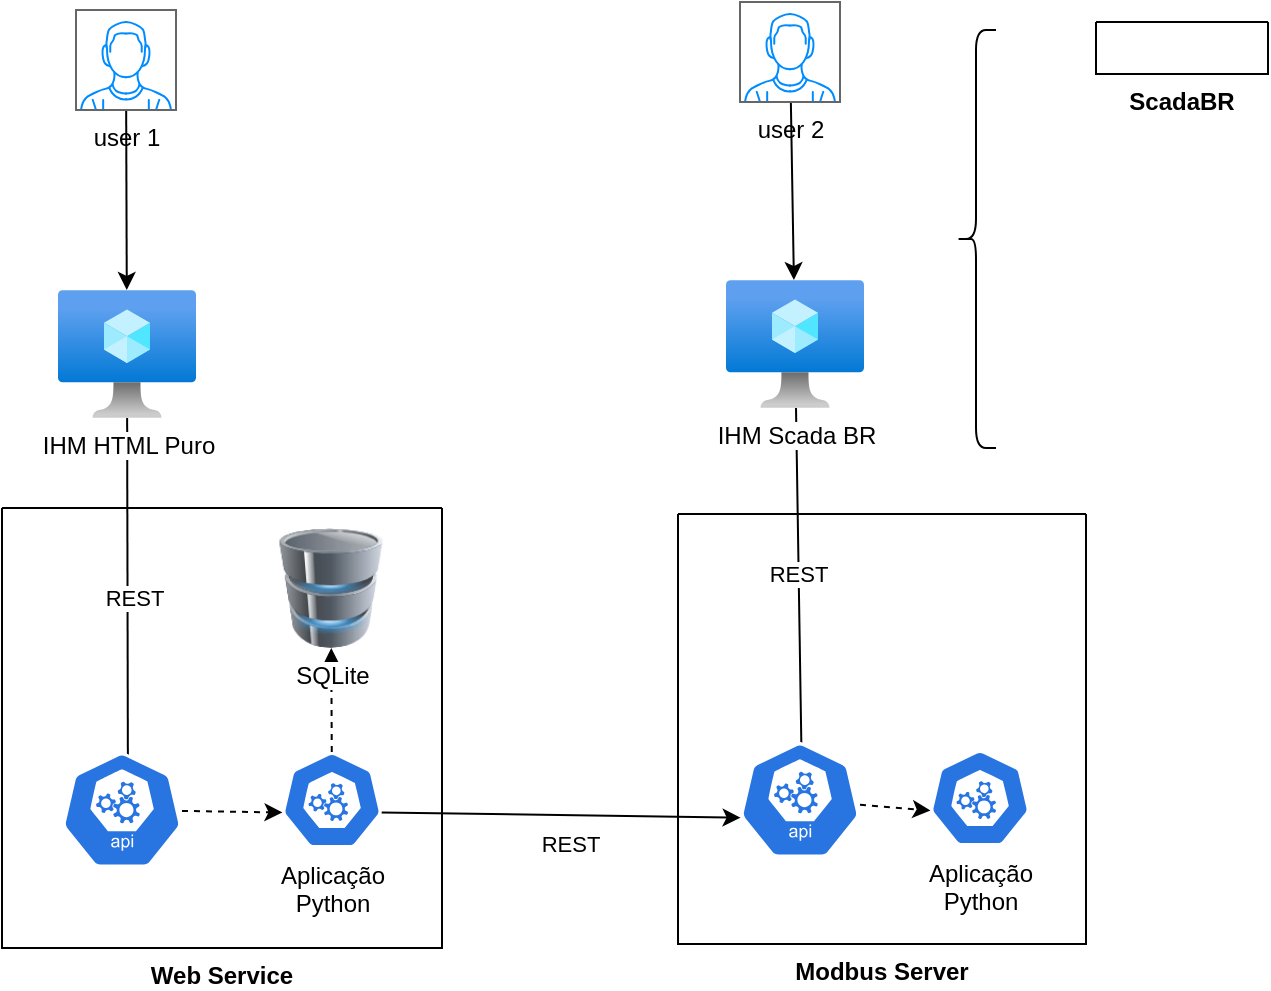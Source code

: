 <mxfile version="26.0.9" pages="3">
  <diagram id="Xqdu1QN01WY6CC66XRHG" name="arquitetura">
    <mxGraphModel dx="1113" dy="860" grid="0" gridSize="10" guides="0" tooltips="1" connect="1" arrows="1" fold="1" page="0" pageScale="1" pageWidth="850" pageHeight="1100" math="0" shadow="0">
      <root>
        <mxCell id="0" />
        <mxCell id="1" parent="0" />
        <mxCell id="9" style="edgeStyle=none;html=1;entryX=0.517;entryY=0.412;entryDx=0;entryDy=0;entryPerimeter=0;" parent="1" source="2" target="20" edge="1">
          <mxGeometry relative="1" as="geometry">
            <mxPoint x="240" y="360" as="targetPoint" />
          </mxGeometry>
        </mxCell>
        <mxCell id="18" value="REST" style="edgeLabel;html=1;align=center;verticalAlign=middle;resizable=0;points=[];" parent="9" vertex="1" connectable="0">
          <mxGeometry x="-0.334" y="-1" relative="1" as="geometry">
            <mxPoint x="1" y="19" as="offset" />
          </mxGeometry>
        </mxCell>
        <mxCell id="2" value="IHM Scada BR" style="aspect=fixed;html=1;points=[];align=center;image;fontSize=12;image=img/lib/azure2/compute/Virtual_Machine.svg;" parent="1" vertex="1">
          <mxGeometry x="692" y="126" width="69" height="64" as="geometry" />
        </mxCell>
        <mxCell id="10" style="edgeStyle=none;html=1;entryX=0.55;entryY=0.529;entryDx=0;entryDy=0;entryPerimeter=0;" parent="1" source="3" target="6" edge="1">
          <mxGeometry relative="1" as="geometry">
            <mxPoint x="270" y="410" as="targetPoint" />
          </mxGeometry>
        </mxCell>
        <mxCell id="19" value="REST" style="edgeLabel;html=1;align=center;verticalAlign=middle;resizable=0;points=[];" parent="10" vertex="1" connectable="0">
          <mxGeometry x="-0.132" y="3" relative="1" as="geometry">
            <mxPoint y="4" as="offset" />
          </mxGeometry>
        </mxCell>
        <mxCell id="3" value="IHM HTML Puro" style="aspect=fixed;html=1;points=[];align=center;image;fontSize=12;image=img/lib/azure2/compute/Virtual_Machine.svg;" parent="1" vertex="1">
          <mxGeometry x="358" y="131" width="69" height="64" as="geometry" />
        </mxCell>
        <mxCell id="8" style="edgeStyle=none;html=1;exitX=0.995;exitY=0.63;exitDx=0;exitDy=0;exitPerimeter=0;entryX=0.005;entryY=0.63;entryDx=0;entryDy=0;entryPerimeter=0;" parent="1" source="lPjXOy1hwpFaWnZ9q_PB-39" target="20" edge="1">
          <mxGeometry relative="1" as="geometry">
            <mxPoint x="529" y="390" as="sourcePoint" />
          </mxGeometry>
        </mxCell>
        <mxCell id="16" value="REST" style="edgeLabel;html=1;align=center;verticalAlign=middle;resizable=0;points=[];" parent="8" vertex="1" connectable="0">
          <mxGeometry x="0.311" y="1" relative="1" as="geometry">
            <mxPoint x="-24" y="15" as="offset" />
          </mxGeometry>
        </mxCell>
        <mxCell id="11" value="Web Service" style="swimlane;startSize=0;labelPosition=center;verticalLabelPosition=bottom;align=center;verticalAlign=top;" parent="1" vertex="1">
          <mxGeometry x="330" y="240" width="220" height="220" as="geometry">
            <mxRectangle x="330" y="240" width="103" height="26" as="alternateBounds" />
          </mxGeometry>
        </mxCell>
        <mxCell id="14" style="edgeStyle=none;html=1;dashed=1;" parent="11" source="lPjXOy1hwpFaWnZ9q_PB-39" target="7" edge="1">
          <mxGeometry relative="1" as="geometry">
            <mxPoint x="164.5" y="118" as="sourcePoint" />
          </mxGeometry>
        </mxCell>
        <mxCell id="13" style="edgeStyle=none;html=1;dashed=1;entryX=0.005;entryY=0.63;entryDx=0;entryDy=0;entryPerimeter=0;" parent="11" source="6" target="lPjXOy1hwpFaWnZ9q_PB-39" edge="1">
          <mxGeometry relative="1" as="geometry">
            <mxPoint x="130" y="150.33" as="targetPoint" />
          </mxGeometry>
        </mxCell>
        <mxCell id="6" value="" style="sketch=0;html=1;dashed=0;whitespace=wrap;fillColor=#2875E2;strokeColor=#ffffff;points=[[0.005,0.63,0],[0.1,0.2,0],[0.9,0.2,0],[0.5,0,0],[0.995,0.63,0],[0.72,0.99,0],[0.5,1,0],[0.28,0.99,0]];verticalLabelPosition=bottom;align=center;verticalAlign=top;shape=mxgraph.kubernetes.icon;prIcon=api" parent="11" vertex="1">
          <mxGeometry x="30" y="117" width="60" height="68" as="geometry" />
        </mxCell>
        <mxCell id="7" value="SQLite" style="image;html=1;image=img/lib/clip_art/computers/Database_128x128.png" parent="11" vertex="1">
          <mxGeometry x="134.5" y="10" width="60" height="60" as="geometry" />
        </mxCell>
        <mxCell id="lPjXOy1hwpFaWnZ9q_PB-39" value="Aplicação&lt;br&gt;Python" style="aspect=fixed;sketch=0;html=1;dashed=0;whitespace=wrap;verticalLabelPosition=bottom;verticalAlign=top;fillColor=#2875E2;strokeColor=#ffffff;points=[[0.005,0.63,0],[0.1,0.2,0],[0.9,0.2,0],[0.5,0,0],[0.995,0.63,0],[0.72,0.99,0],[0.5,1,0],[0.28,0.99,0]];shape=mxgraph.kubernetes.icon2;prIcon=api" parent="11" vertex="1">
          <mxGeometry x="140" y="122" width="50" height="48" as="geometry" />
        </mxCell>
        <mxCell id="23" style="edgeStyle=none;html=1;" parent="1" source="22" target="2" edge="1">
          <mxGeometry relative="1" as="geometry" />
        </mxCell>
        <mxCell id="22" value="user 2" style="verticalLabelPosition=bottom;shadow=0;dashed=0;align=center;html=1;verticalAlign=top;strokeWidth=1;shape=mxgraph.mockup.containers.userMale;strokeColor=#666666;strokeColor2=#008cff;" parent="1" vertex="1">
          <mxGeometry x="699" y="-13" width="50" height="50" as="geometry" />
        </mxCell>
        <mxCell id="25" style="edgeStyle=none;html=1;" parent="1" source="24" target="3" edge="1">
          <mxGeometry relative="1" as="geometry" />
        </mxCell>
        <mxCell id="24" value="user 1" style="verticalLabelPosition=bottom;shadow=0;dashed=0;align=center;html=1;verticalAlign=top;strokeWidth=1;shape=mxgraph.mockup.containers.userMale;strokeColor=#666666;strokeColor2=#008cff;" parent="1" vertex="1">
          <mxGeometry x="367" y="-9" width="50" height="50" as="geometry" />
        </mxCell>
        <mxCell id="26" value="Modbus Server" style="swimlane;startSize=0;labelPosition=center;verticalLabelPosition=bottom;align=center;verticalAlign=top;" parent="1" vertex="1">
          <mxGeometry x="668" y="243" width="204" height="215" as="geometry">
            <mxRectangle x="668" y="243" width="116" height="26" as="alternateBounds" />
          </mxGeometry>
        </mxCell>
        <mxCell id="20" value="" style="sketch=0;html=1;dashed=0;whitespace=wrap;fillColor=#2875E2;strokeColor=#ffffff;points=[[0.005,0.63,0],[0.1,0.2,0],[0.9,0.2,0],[0.5,0,0],[0.995,0.63,0],[0.72,0.99,0],[0.5,1,0],[0.28,0.99,0]];verticalLabelPosition=bottom;align=center;verticalAlign=top;shape=mxgraph.kubernetes.icon;prIcon=api" parent="26" vertex="1">
          <mxGeometry x="31" y="109" width="60" height="68" as="geometry" />
        </mxCell>
        <mxCell id="21" style="edgeStyle=none;html=1;dashed=1;entryX=0.005;entryY=0.63;entryDx=0;entryDy=0;entryPerimeter=0;" parent="26" source="20" target="lPjXOy1hwpFaWnZ9q_PB-41" edge="1">
          <mxGeometry relative="1" as="geometry">
            <mxPoint x="119" y="148.893" as="targetPoint" />
          </mxGeometry>
        </mxCell>
        <mxCell id="lPjXOy1hwpFaWnZ9q_PB-41" value="Aplicação&lt;br&gt;Python" style="aspect=fixed;sketch=0;html=1;dashed=0;whitespace=wrap;verticalLabelPosition=bottom;verticalAlign=top;fillColor=#2875E2;strokeColor=#ffffff;points=[[0.005,0.63,0],[0.1,0.2,0],[0.9,0.2,0],[0.5,0,0],[0.995,0.63,0],[0.72,0.99,0],[0.5,1,0],[0.28,0.99,0]];shape=mxgraph.kubernetes.icon2;prIcon=api" parent="26" vertex="1">
          <mxGeometry x="126" y="118" width="50" height="48" as="geometry" />
        </mxCell>
        <mxCell id="lPjXOy1hwpFaWnZ9q_PB-27" value="ScadaBR" style="swimlane;startSize=0;labelPosition=center;verticalLabelPosition=bottom;align=center;verticalAlign=top;" parent="1" vertex="1" collapsed="1">
          <mxGeometry x="877" y="-3" width="86" height="26" as="geometry">
            <mxRectangle x="877" y="-3" width="204" height="215" as="alternateBounds" />
          </mxGeometry>
        </mxCell>
        <mxCell id="lPjXOy1hwpFaWnZ9q_PB-28" value="" style="sketch=0;html=1;dashed=0;whitespace=wrap;fillColor=#2875E2;strokeColor=#ffffff;points=[[0.005,0.63,0],[0.1,0.2,0],[0.9,0.2,0],[0.5,0,0],[0.995,0.63,0],[0.72,0.99,0],[0.5,1,0],[0.28,0.99,0]];verticalLabelPosition=bottom;align=center;verticalAlign=top;shape=mxgraph.kubernetes.icon;prIcon=api" parent="lPjXOy1hwpFaWnZ9q_PB-27" vertex="1">
          <mxGeometry x="30" y="113" width="60" height="68" as="geometry" />
        </mxCell>
        <mxCell id="lPjXOy1hwpFaWnZ9q_PB-30" style="edgeStyle=none;html=1;dashed=1;entryX=0.005;entryY=0.63;entryDx=0;entryDy=0;entryPerimeter=0;" parent="lPjXOy1hwpFaWnZ9q_PB-27" source="lPjXOy1hwpFaWnZ9q_PB-28" target="lPjXOy1hwpFaWnZ9q_PB-42" edge="1">
          <mxGeometry relative="1" as="geometry">
            <mxPoint x="119" y="148.893" as="targetPoint" />
          </mxGeometry>
        </mxCell>
        <mxCell id="lPjXOy1hwpFaWnZ9q_PB-42" value="Aplicação&lt;br&gt;Java" style="aspect=fixed;sketch=0;html=1;dashed=0;whitespace=wrap;verticalLabelPosition=bottom;verticalAlign=top;fillColor=#2875E2;strokeColor=#ffffff;points=[[0.005,0.63,0],[0.1,0.2,0],[0.9,0.2,0],[0.5,0,0],[0.995,0.63,0],[0.72,0.99,0],[0.5,1,0],[0.28,0.99,0]];shape=mxgraph.kubernetes.icon2;prIcon=api" parent="lPjXOy1hwpFaWnZ9q_PB-27" vertex="1">
          <mxGeometry x="127" y="118" width="50" height="48" as="geometry" />
        </mxCell>
        <mxCell id="lPjXOy1hwpFaWnZ9q_PB-43" style="edgeStyle=none;html=1;dashed=1;exitX=0.5;exitY=0;exitDx=0;exitDy=0;exitPerimeter=0;" parent="lPjXOy1hwpFaWnZ9q_PB-27" source="lPjXOy1hwpFaWnZ9q_PB-42" target="lPjXOy1hwpFaWnZ9q_PB-36" edge="1">
          <mxGeometry relative="1" as="geometry">
            <mxPoint x="114" y="346" as="sourcePoint" />
            <mxPoint x="114" y="294" as="targetPoint" />
          </mxGeometry>
        </mxCell>
        <mxCell id="lPjXOy1hwpFaWnZ9q_PB-36" value="ApacheDB" style="image;html=1;image=img/lib/clip_art/computers/Database_128x128.png;imageBackground=none;imageBorder=none;labelBorderColor=none;labelBackgroundColor=light-dark(#fffafa, #e3e3e3);textShadow=0;fontColor=default;" parent="lPjXOy1hwpFaWnZ9q_PB-27" vertex="1">
          <mxGeometry x="124" y="13" width="60" height="59" as="geometry" />
        </mxCell>
        <mxCell id="lPjXOy1hwpFaWnZ9q_PB-31" value="" style="shape=curlyBracket;whiteSpace=wrap;html=1;rounded=1;labelPosition=left;verticalLabelPosition=middle;align=right;verticalAlign=middle;" parent="1" vertex="1">
          <mxGeometry x="807" y="1" width="20" height="209" as="geometry" />
        </mxCell>
      </root>
    </mxGraphModel>
  </diagram>
  <diagram name="entidades" id="rdsZX1qdptkRJ-AGL9s0">
    <mxGraphModel dx="1678" dy="783" grid="0" gridSize="10" guides="0" tooltips="1" connect="1" arrows="1" fold="1" page="0" pageScale="1" pageWidth="850" pageHeight="1100" math="0" shadow="0">
      <root>
        <mxCell id="azmtdkim4qkQnn_I24UE-0" />
        <mxCell id="azmtdkim4qkQnn_I24UE-1" parent="azmtdkim4qkQnn_I24UE-0" />
        <mxCell id="Wwe8WMdHl_TM_MLQPk-Z-4" value="DATASOURCES" style="shape=table;startSize=25;container=1;collapsible=0;childLayout=tableLayout;fixedRows=1;rowLines=1;fontStyle=1;align=center;resizeLast=1;" vertex="1" parent="azmtdkim4qkQnn_I24UE-1">
          <mxGeometry x="232" y="140" width="133" height="157" as="geometry" />
        </mxCell>
        <mxCell id="Wwe8WMdHl_TM_MLQPk-Z-5" style="shape=tableRow;horizontal=0;startSize=0;swimlaneHead=0;swimlaneBody=0;fillColor=none;collapsible=0;dropTarget=0;points=[[0,0.5],[1,0.5]];portConstraint=eastwest;top=0;left=0;right=0;bottom=0;" vertex="1" parent="Wwe8WMdHl_TM_MLQPk-Z-4">
          <mxGeometry y="25" width="133" height="22" as="geometry" />
        </mxCell>
        <mxCell id="Wwe8WMdHl_TM_MLQPk-Z-6" value="int" style="shape=partialRectangle;connectable=0;fillColor=none;top=0;left=0;bottom=0;right=0;align=left;spacingLeft=2;overflow=hidden;fontSize=11;" vertex="1" parent="Wwe8WMdHl_TM_MLQPk-Z-5">
          <mxGeometry width="48" height="22" as="geometry">
            <mxRectangle width="48" height="22" as="alternateBounds" />
          </mxGeometry>
        </mxCell>
        <mxCell id="Wwe8WMdHl_TM_MLQPk-Z-7" value="id" style="shape=partialRectangle;connectable=0;fillColor=none;top=0;left=0;bottom=0;right=0;align=left;spacingLeft=2;overflow=hidden;fontSize=11;" vertex="1" parent="Wwe8WMdHl_TM_MLQPk-Z-5">
          <mxGeometry x="48" width="63" height="22" as="geometry">
            <mxRectangle width="63" height="22" as="alternateBounds" />
          </mxGeometry>
        </mxCell>
        <mxCell id="Wwe8WMdHl_TM_MLQPk-Z-8" value="PK" style="shape=partialRectangle;connectable=0;fillColor=none;top=0;left=0;bottom=0;right=0;align=left;spacingLeft=2;overflow=hidden;fontSize=11;" vertex="1" parent="Wwe8WMdHl_TM_MLQPk-Z-5">
          <mxGeometry x="111" width="22" height="22" as="geometry">
            <mxRectangle width="22" height="22" as="alternateBounds" />
          </mxGeometry>
        </mxCell>
        <mxCell id="Wwe8WMdHl_TM_MLQPk-Z-9" style="shape=tableRow;horizontal=0;startSize=0;swimlaneHead=0;swimlaneBody=0;fillColor=none;collapsible=0;dropTarget=0;points=[[0,0.5],[1,0.5]];portConstraint=eastwest;top=0;left=0;right=0;bottom=0;" vertex="1" parent="Wwe8WMdHl_TM_MLQPk-Z-4">
          <mxGeometry y="47" width="133" height="22" as="geometry" />
        </mxCell>
        <mxCell id="Wwe8WMdHl_TM_MLQPk-Z-10" value="string" style="shape=partialRectangle;connectable=0;fillColor=none;top=0;left=0;bottom=0;right=0;align=left;spacingLeft=2;overflow=hidden;fontSize=11;" vertex="1" parent="Wwe8WMdHl_TM_MLQPk-Z-9">
          <mxGeometry width="48" height="22" as="geometry">
            <mxRectangle width="48" height="22" as="alternateBounds" />
          </mxGeometry>
        </mxCell>
        <mxCell id="Wwe8WMdHl_TM_MLQPk-Z-11" value="nome" style="shape=partialRectangle;connectable=0;fillColor=none;top=0;left=0;bottom=0;right=0;align=left;spacingLeft=2;overflow=hidden;fontSize=11;" vertex="1" parent="Wwe8WMdHl_TM_MLQPk-Z-9">
          <mxGeometry x="48" width="63" height="22" as="geometry">
            <mxRectangle width="63" height="22" as="alternateBounds" />
          </mxGeometry>
        </mxCell>
        <mxCell id="Wwe8WMdHl_TM_MLQPk-Z-12" value="" style="shape=partialRectangle;connectable=0;fillColor=none;top=0;left=0;bottom=0;right=0;align=left;spacingLeft=2;overflow=hidden;fontSize=11;" vertex="1" parent="Wwe8WMdHl_TM_MLQPk-Z-9">
          <mxGeometry x="111" width="22" height="22" as="geometry">
            <mxRectangle width="22" height="22" as="alternateBounds" />
          </mxGeometry>
        </mxCell>
        <mxCell id="Wwe8WMdHl_TM_MLQPk-Z-13" style="shape=tableRow;horizontal=0;startSize=0;swimlaneHead=0;swimlaneBody=0;fillColor=none;collapsible=0;dropTarget=0;points=[[0,0.5],[1,0.5]];portConstraint=eastwest;top=0;left=0;right=0;bottom=0;" vertex="1" parent="Wwe8WMdHl_TM_MLQPk-Z-4">
          <mxGeometry y="69" width="133" height="22" as="geometry" />
        </mxCell>
        <mxCell id="Wwe8WMdHl_TM_MLQPk-Z-14" value="string" style="shape=partialRectangle;connectable=0;fillColor=none;top=0;left=0;bottom=0;right=0;align=left;spacingLeft=2;overflow=hidden;fontSize=11;" vertex="1" parent="Wwe8WMdHl_TM_MLQPk-Z-13">
          <mxGeometry width="48" height="22" as="geometry">
            <mxRectangle width="48" height="22" as="alternateBounds" />
          </mxGeometry>
        </mxCell>
        <mxCell id="Wwe8WMdHl_TM_MLQPk-Z-15" value="tipo" style="shape=partialRectangle;connectable=0;fillColor=none;top=0;left=0;bottom=0;right=0;align=left;spacingLeft=2;overflow=hidden;fontSize=11;" vertex="1" parent="Wwe8WMdHl_TM_MLQPk-Z-13">
          <mxGeometry x="48" width="63" height="22" as="geometry">
            <mxRectangle width="63" height="22" as="alternateBounds" />
          </mxGeometry>
        </mxCell>
        <mxCell id="Wwe8WMdHl_TM_MLQPk-Z-16" value="" style="shape=partialRectangle;connectable=0;fillColor=none;top=0;left=0;bottom=0;right=0;align=left;spacingLeft=2;overflow=hidden;fontSize=11;" vertex="1" parent="Wwe8WMdHl_TM_MLQPk-Z-13">
          <mxGeometry x="111" width="22" height="22" as="geometry">
            <mxRectangle width="22" height="22" as="alternateBounds" />
          </mxGeometry>
        </mxCell>
        <mxCell id="Wwe8WMdHl_TM_MLQPk-Z-17" style="shape=tableRow;horizontal=0;startSize=0;swimlaneHead=0;swimlaneBody=0;fillColor=none;collapsible=0;dropTarget=0;points=[[0,0.5],[1,0.5]];portConstraint=eastwest;top=0;left=0;right=0;bottom=0;" vertex="1" parent="Wwe8WMdHl_TM_MLQPk-Z-4">
          <mxGeometry y="91" width="133" height="22" as="geometry" />
        </mxCell>
        <mxCell id="Wwe8WMdHl_TM_MLQPk-Z-18" value="string" style="shape=partialRectangle;connectable=0;fillColor=none;top=0;left=0;bottom=0;right=0;align=left;spacingLeft=2;overflow=hidden;fontSize=11;" vertex="1" parent="Wwe8WMdHl_TM_MLQPk-Z-17">
          <mxGeometry width="48" height="22" as="geometry">
            <mxRectangle width="48" height="22" as="alternateBounds" />
          </mxGeometry>
        </mxCell>
        <mxCell id="Wwe8WMdHl_TM_MLQPk-Z-19" value="host" style="shape=partialRectangle;connectable=0;fillColor=none;top=0;left=0;bottom=0;right=0;align=left;spacingLeft=2;overflow=hidden;fontSize=11;" vertex="1" parent="Wwe8WMdHl_TM_MLQPk-Z-17">
          <mxGeometry x="48" width="63" height="22" as="geometry">
            <mxRectangle width="63" height="22" as="alternateBounds" />
          </mxGeometry>
        </mxCell>
        <mxCell id="Wwe8WMdHl_TM_MLQPk-Z-20" value="" style="shape=partialRectangle;connectable=0;fillColor=none;top=0;left=0;bottom=0;right=0;align=left;spacingLeft=2;overflow=hidden;fontSize=11;" vertex="1" parent="Wwe8WMdHl_TM_MLQPk-Z-17">
          <mxGeometry x="111" width="22" height="22" as="geometry">
            <mxRectangle width="22" height="22" as="alternateBounds" />
          </mxGeometry>
        </mxCell>
        <mxCell id="Wwe8WMdHl_TM_MLQPk-Z-21" style="shape=tableRow;horizontal=0;startSize=0;swimlaneHead=0;swimlaneBody=0;fillColor=none;collapsible=0;dropTarget=0;points=[[0,0.5],[1,0.5]];portConstraint=eastwest;top=0;left=0;right=0;bottom=0;" vertex="1" parent="Wwe8WMdHl_TM_MLQPk-Z-4">
          <mxGeometry y="113" width="133" height="22" as="geometry" />
        </mxCell>
        <mxCell id="Wwe8WMdHl_TM_MLQPk-Z-22" value="int" style="shape=partialRectangle;connectable=0;fillColor=none;top=0;left=0;bottom=0;right=0;align=left;spacingLeft=2;overflow=hidden;fontSize=11;" vertex="1" parent="Wwe8WMdHl_TM_MLQPk-Z-21">
          <mxGeometry width="48" height="22" as="geometry">
            <mxRectangle width="48" height="22" as="alternateBounds" />
          </mxGeometry>
        </mxCell>
        <mxCell id="Wwe8WMdHl_TM_MLQPk-Z-23" value="porta" style="shape=partialRectangle;connectable=0;fillColor=none;top=0;left=0;bottom=0;right=0;align=left;spacingLeft=2;overflow=hidden;fontSize=11;" vertex="1" parent="Wwe8WMdHl_TM_MLQPk-Z-21">
          <mxGeometry x="48" width="63" height="22" as="geometry">
            <mxRectangle width="63" height="22" as="alternateBounds" />
          </mxGeometry>
        </mxCell>
        <mxCell id="Wwe8WMdHl_TM_MLQPk-Z-24" value="" style="shape=partialRectangle;connectable=0;fillColor=none;top=0;left=0;bottom=0;right=0;align=left;spacingLeft=2;overflow=hidden;fontSize=11;" vertex="1" parent="Wwe8WMdHl_TM_MLQPk-Z-21">
          <mxGeometry x="111" width="22" height="22" as="geometry">
            <mxRectangle width="22" height="22" as="alternateBounds" />
          </mxGeometry>
        </mxCell>
        <mxCell id="Wwe8WMdHl_TM_MLQPk-Z-25" style="shape=tableRow;horizontal=0;startSize=0;swimlaneHead=0;swimlaneBody=0;fillColor=none;collapsible=0;dropTarget=0;points=[[0,0.5],[1,0.5]];portConstraint=eastwest;top=0;left=0;right=0;bottom=0;" vertex="1" parent="Wwe8WMdHl_TM_MLQPk-Z-4">
          <mxGeometry y="135" width="133" height="22" as="geometry" />
        </mxCell>
        <mxCell id="Wwe8WMdHl_TM_MLQPk-Z-26" value="datetime" style="shape=partialRectangle;connectable=0;fillColor=none;top=0;left=0;bottom=0;right=0;align=left;spacingLeft=2;overflow=hidden;fontSize=11;" vertex="1" parent="Wwe8WMdHl_TM_MLQPk-Z-25">
          <mxGeometry width="48" height="22" as="geometry">
            <mxRectangle width="48" height="22" as="alternateBounds" />
          </mxGeometry>
        </mxCell>
        <mxCell id="Wwe8WMdHl_TM_MLQPk-Z-27" value="criado_em" style="shape=partialRectangle;connectable=0;fillColor=none;top=0;left=0;bottom=0;right=0;align=left;spacingLeft=2;overflow=hidden;fontSize=11;" vertex="1" parent="Wwe8WMdHl_TM_MLQPk-Z-25">
          <mxGeometry x="48" width="63" height="22" as="geometry">
            <mxRectangle width="63" height="22" as="alternateBounds" />
          </mxGeometry>
        </mxCell>
        <mxCell id="Wwe8WMdHl_TM_MLQPk-Z-28" value="" style="shape=partialRectangle;connectable=0;fillColor=none;top=0;left=0;bottom=0;right=0;align=left;spacingLeft=2;overflow=hidden;fontSize=11;" vertex="1" parent="Wwe8WMdHl_TM_MLQPk-Z-25">
          <mxGeometry x="111" width="22" height="22" as="geometry">
            <mxRectangle width="22" height="22" as="alternateBounds" />
          </mxGeometry>
        </mxCell>
        <mxCell id="Wwe8WMdHl_TM_MLQPk-Z-29" value="DATAPOINTS" style="shape=table;startSize=25;container=1;collapsible=0;childLayout=tableLayout;fixedRows=1;rowLines=1;fontStyle=1;align=center;resizeLast=1;" vertex="1" parent="azmtdkim4qkQnn_I24UE-1">
          <mxGeometry x="487" y="142" width="149" height="157" as="geometry" />
        </mxCell>
        <mxCell id="Wwe8WMdHl_TM_MLQPk-Z-30" style="shape=tableRow;horizontal=0;startSize=0;swimlaneHead=0;swimlaneBody=0;fillColor=none;collapsible=0;dropTarget=0;points=[[0,0.5],[1,0.5]];portConstraint=eastwest;top=0;left=0;right=0;bottom=0;" vertex="1" parent="Wwe8WMdHl_TM_MLQPk-Z-29">
          <mxGeometry y="25" width="149" height="22" as="geometry" />
        </mxCell>
        <mxCell id="Wwe8WMdHl_TM_MLQPk-Z-31" value="int" style="shape=partialRectangle;connectable=0;fillColor=none;top=0;left=0;bottom=0;right=0;align=left;spacingLeft=2;overflow=hidden;fontSize=11;" vertex="1" parent="Wwe8WMdHl_TM_MLQPk-Z-30">
          <mxGeometry width="48" height="22" as="geometry">
            <mxRectangle width="48" height="22" as="alternateBounds" />
          </mxGeometry>
        </mxCell>
        <mxCell id="Wwe8WMdHl_TM_MLQPk-Z-32" value="id" style="shape=partialRectangle;connectable=0;fillColor=none;top=0;left=0;bottom=0;right=0;align=left;spacingLeft=2;overflow=hidden;fontSize=11;" vertex="1" parent="Wwe8WMdHl_TM_MLQPk-Z-30">
          <mxGeometry x="48" width="79" height="22" as="geometry">
            <mxRectangle width="79" height="22" as="alternateBounds" />
          </mxGeometry>
        </mxCell>
        <mxCell id="Wwe8WMdHl_TM_MLQPk-Z-33" value="PK" style="shape=partialRectangle;connectable=0;fillColor=none;top=0;left=0;bottom=0;right=0;align=left;spacingLeft=2;overflow=hidden;fontSize=11;" vertex="1" parent="Wwe8WMdHl_TM_MLQPk-Z-30">
          <mxGeometry x="127" width="22" height="22" as="geometry">
            <mxRectangle width="22" height="22" as="alternateBounds" />
          </mxGeometry>
        </mxCell>
        <mxCell id="Wwe8WMdHl_TM_MLQPk-Z-34" style="shape=tableRow;horizontal=0;startSize=0;swimlaneHead=0;swimlaneBody=0;fillColor=none;collapsible=0;dropTarget=0;points=[[0,0.5],[1,0.5]];portConstraint=eastwest;top=0;left=0;right=0;bottom=0;" vertex="1" parent="Wwe8WMdHl_TM_MLQPk-Z-29">
          <mxGeometry y="47" width="149" height="22" as="geometry" />
        </mxCell>
        <mxCell id="Wwe8WMdHl_TM_MLQPk-Z-35" value="int" style="shape=partialRectangle;connectable=0;fillColor=none;top=0;left=0;bottom=0;right=0;align=left;spacingLeft=2;overflow=hidden;fontSize=11;" vertex="1" parent="Wwe8WMdHl_TM_MLQPk-Z-34">
          <mxGeometry width="48" height="22" as="geometry">
            <mxRectangle width="48" height="22" as="alternateBounds" />
          </mxGeometry>
        </mxCell>
        <mxCell id="Wwe8WMdHl_TM_MLQPk-Z-36" value="datasource_id" style="shape=partialRectangle;connectable=0;fillColor=none;top=0;left=0;bottom=0;right=0;align=left;spacingLeft=2;overflow=hidden;fontSize=11;" vertex="1" parent="Wwe8WMdHl_TM_MLQPk-Z-34">
          <mxGeometry x="48" width="79" height="22" as="geometry">
            <mxRectangle width="79" height="22" as="alternateBounds" />
          </mxGeometry>
        </mxCell>
        <mxCell id="Wwe8WMdHl_TM_MLQPk-Z-37" value="FK" style="shape=partialRectangle;connectable=0;fillColor=none;top=0;left=0;bottom=0;right=0;align=left;spacingLeft=2;overflow=hidden;fontSize=11;" vertex="1" parent="Wwe8WMdHl_TM_MLQPk-Z-34">
          <mxGeometry x="127" width="22" height="22" as="geometry">
            <mxRectangle width="22" height="22" as="alternateBounds" />
          </mxGeometry>
        </mxCell>
        <mxCell id="Wwe8WMdHl_TM_MLQPk-Z-38" style="shape=tableRow;horizontal=0;startSize=0;swimlaneHead=0;swimlaneBody=0;fillColor=none;collapsible=0;dropTarget=0;points=[[0,0.5],[1,0.5]];portConstraint=eastwest;top=0;left=0;right=0;bottom=0;" vertex="1" parent="Wwe8WMdHl_TM_MLQPk-Z-29">
          <mxGeometry y="69" width="149" height="22" as="geometry" />
        </mxCell>
        <mxCell id="Wwe8WMdHl_TM_MLQPk-Z-39" value="string" style="shape=partialRectangle;connectable=0;fillColor=none;top=0;left=0;bottom=0;right=0;align=left;spacingLeft=2;overflow=hidden;fontSize=11;" vertex="1" parent="Wwe8WMdHl_TM_MLQPk-Z-38">
          <mxGeometry width="48" height="22" as="geometry">
            <mxRectangle width="48" height="22" as="alternateBounds" />
          </mxGeometry>
        </mxCell>
        <mxCell id="Wwe8WMdHl_TM_MLQPk-Z-40" value="nome" style="shape=partialRectangle;connectable=0;fillColor=none;top=0;left=0;bottom=0;right=0;align=left;spacingLeft=2;overflow=hidden;fontSize=11;" vertex="1" parent="Wwe8WMdHl_TM_MLQPk-Z-38">
          <mxGeometry x="48" width="79" height="22" as="geometry">
            <mxRectangle width="79" height="22" as="alternateBounds" />
          </mxGeometry>
        </mxCell>
        <mxCell id="Wwe8WMdHl_TM_MLQPk-Z-41" value="" style="shape=partialRectangle;connectable=0;fillColor=none;top=0;left=0;bottom=0;right=0;align=left;spacingLeft=2;overflow=hidden;fontSize=11;" vertex="1" parent="Wwe8WMdHl_TM_MLQPk-Z-38">
          <mxGeometry x="127" width="22" height="22" as="geometry">
            <mxRectangle width="22" height="22" as="alternateBounds" />
          </mxGeometry>
        </mxCell>
        <mxCell id="Wwe8WMdHl_TM_MLQPk-Z-42" style="shape=tableRow;horizontal=0;startSize=0;swimlaneHead=0;swimlaneBody=0;fillColor=none;collapsible=0;dropTarget=0;points=[[0,0.5],[1,0.5]];portConstraint=eastwest;top=0;left=0;right=0;bottom=0;" vertex="1" parent="Wwe8WMdHl_TM_MLQPk-Z-29">
          <mxGeometry y="91" width="149" height="22" as="geometry" />
        </mxCell>
        <mxCell id="Wwe8WMdHl_TM_MLQPk-Z-43" value="int" style="shape=partialRectangle;connectable=0;fillColor=none;top=0;left=0;bottom=0;right=0;align=left;spacingLeft=2;overflow=hidden;fontSize=11;" vertex="1" parent="Wwe8WMdHl_TM_MLQPk-Z-42">
          <mxGeometry width="48" height="22" as="geometry">
            <mxRectangle width="48" height="22" as="alternateBounds" />
          </mxGeometry>
        </mxCell>
        <mxCell id="Wwe8WMdHl_TM_MLQPk-Z-44" value="endereco" style="shape=partialRectangle;connectable=0;fillColor=none;top=0;left=0;bottom=0;right=0;align=left;spacingLeft=2;overflow=hidden;fontSize=11;" vertex="1" parent="Wwe8WMdHl_TM_MLQPk-Z-42">
          <mxGeometry x="48" width="79" height="22" as="geometry">
            <mxRectangle width="79" height="22" as="alternateBounds" />
          </mxGeometry>
        </mxCell>
        <mxCell id="Wwe8WMdHl_TM_MLQPk-Z-45" value="" style="shape=partialRectangle;connectable=0;fillColor=none;top=0;left=0;bottom=0;right=0;align=left;spacingLeft=2;overflow=hidden;fontSize=11;" vertex="1" parent="Wwe8WMdHl_TM_MLQPk-Z-42">
          <mxGeometry x="127" width="22" height="22" as="geometry">
            <mxRectangle width="22" height="22" as="alternateBounds" />
          </mxGeometry>
        </mxCell>
        <mxCell id="Wwe8WMdHl_TM_MLQPk-Z-46" style="shape=tableRow;horizontal=0;startSize=0;swimlaneHead=0;swimlaneBody=0;fillColor=none;collapsible=0;dropTarget=0;points=[[0,0.5],[1,0.5]];portConstraint=eastwest;top=0;left=0;right=0;bottom=0;" vertex="1" parent="Wwe8WMdHl_TM_MLQPk-Z-29">
          <mxGeometry y="113" width="149" height="22" as="geometry" />
        </mxCell>
        <mxCell id="Wwe8WMdHl_TM_MLQPk-Z-47" value="string" style="shape=partialRectangle;connectable=0;fillColor=none;top=0;left=0;bottom=0;right=0;align=left;spacingLeft=2;overflow=hidden;fontSize=11;" vertex="1" parent="Wwe8WMdHl_TM_MLQPk-Z-46">
          <mxGeometry width="48" height="22" as="geometry">
            <mxRectangle width="48" height="22" as="alternateBounds" />
          </mxGeometry>
        </mxCell>
        <mxCell id="Wwe8WMdHl_TM_MLQPk-Z-48" value="unidade" style="shape=partialRectangle;connectable=0;fillColor=none;top=0;left=0;bottom=0;right=0;align=left;spacingLeft=2;overflow=hidden;fontSize=11;" vertex="1" parent="Wwe8WMdHl_TM_MLQPk-Z-46">
          <mxGeometry x="48" width="79" height="22" as="geometry">
            <mxRectangle width="79" height="22" as="alternateBounds" />
          </mxGeometry>
        </mxCell>
        <mxCell id="Wwe8WMdHl_TM_MLQPk-Z-49" value="" style="shape=partialRectangle;connectable=0;fillColor=none;top=0;left=0;bottom=0;right=0;align=left;spacingLeft=2;overflow=hidden;fontSize=11;" vertex="1" parent="Wwe8WMdHl_TM_MLQPk-Z-46">
          <mxGeometry x="127" width="22" height="22" as="geometry">
            <mxRectangle width="22" height="22" as="alternateBounds" />
          </mxGeometry>
        </mxCell>
        <mxCell id="Wwe8WMdHl_TM_MLQPk-Z-50" style="shape=tableRow;horizontal=0;startSize=0;swimlaneHead=0;swimlaneBody=0;fillColor=none;collapsible=0;dropTarget=0;points=[[0,0.5],[1,0.5]];portConstraint=eastwest;top=0;left=0;right=0;bottom=0;" vertex="1" parent="Wwe8WMdHl_TM_MLQPk-Z-29">
          <mxGeometry y="135" width="149" height="22" as="geometry" />
        </mxCell>
        <mxCell id="Wwe8WMdHl_TM_MLQPk-Z-51" value="datetime" style="shape=partialRectangle;connectable=0;fillColor=none;top=0;left=0;bottom=0;right=0;align=left;spacingLeft=2;overflow=hidden;fontSize=11;" vertex="1" parent="Wwe8WMdHl_TM_MLQPk-Z-50">
          <mxGeometry width="48" height="22" as="geometry">
            <mxRectangle width="48" height="22" as="alternateBounds" />
          </mxGeometry>
        </mxCell>
        <mxCell id="Wwe8WMdHl_TM_MLQPk-Z-52" value="criado_em" style="shape=partialRectangle;connectable=0;fillColor=none;top=0;left=0;bottom=0;right=0;align=left;spacingLeft=2;overflow=hidden;fontSize=11;" vertex="1" parent="Wwe8WMdHl_TM_MLQPk-Z-50">
          <mxGeometry x="48" width="79" height="22" as="geometry">
            <mxRectangle width="79" height="22" as="alternateBounds" />
          </mxGeometry>
        </mxCell>
        <mxCell id="Wwe8WMdHl_TM_MLQPk-Z-53" value="" style="shape=partialRectangle;connectable=0;fillColor=none;top=0;left=0;bottom=0;right=0;align=left;spacingLeft=2;overflow=hidden;fontSize=11;" vertex="1" parent="Wwe8WMdHl_TM_MLQPk-Z-50">
          <mxGeometry x="127" width="22" height="22" as="geometry">
            <mxRectangle width="22" height="22" as="alternateBounds" />
          </mxGeometry>
        </mxCell>
        <mxCell id="Wwe8WMdHl_TM_MLQPk-Z-54" value="REGISTROS" style="shape=table;startSize=25;container=1;collapsible=0;childLayout=tableLayout;fixedRows=1;rowLines=1;fontStyle=1;align=center;resizeLast=1;" vertex="1" parent="azmtdkim4qkQnn_I24UE-1">
          <mxGeometry x="752" y="166" width="143" height="113" as="geometry" />
        </mxCell>
        <mxCell id="Wwe8WMdHl_TM_MLQPk-Z-55" style="shape=tableRow;horizontal=0;startSize=0;swimlaneHead=0;swimlaneBody=0;fillColor=none;collapsible=0;dropTarget=0;points=[[0,0.5],[1,0.5]];portConstraint=eastwest;top=0;left=0;right=0;bottom=0;" vertex="1" parent="Wwe8WMdHl_TM_MLQPk-Z-54">
          <mxGeometry y="25" width="143" height="22" as="geometry" />
        </mxCell>
        <mxCell id="Wwe8WMdHl_TM_MLQPk-Z-56" value="int" style="shape=partialRectangle;connectable=0;fillColor=none;top=0;left=0;bottom=0;right=0;align=left;spacingLeft=2;overflow=hidden;fontSize=11;" vertex="1" parent="Wwe8WMdHl_TM_MLQPk-Z-55">
          <mxGeometry width="48" height="22" as="geometry">
            <mxRectangle width="48" height="22" as="alternateBounds" />
          </mxGeometry>
        </mxCell>
        <mxCell id="Wwe8WMdHl_TM_MLQPk-Z-57" value="id" style="shape=partialRectangle;connectable=0;fillColor=none;top=0;left=0;bottom=0;right=0;align=left;spacingLeft=2;overflow=hidden;fontSize=11;" vertex="1" parent="Wwe8WMdHl_TM_MLQPk-Z-55">
          <mxGeometry x="48" width="73" height="22" as="geometry">
            <mxRectangle width="73" height="22" as="alternateBounds" />
          </mxGeometry>
        </mxCell>
        <mxCell id="Wwe8WMdHl_TM_MLQPk-Z-58" value="PK" style="shape=partialRectangle;connectable=0;fillColor=none;top=0;left=0;bottom=0;right=0;align=left;spacingLeft=2;overflow=hidden;fontSize=11;" vertex="1" parent="Wwe8WMdHl_TM_MLQPk-Z-55">
          <mxGeometry x="121" width="22" height="22" as="geometry">
            <mxRectangle width="22" height="22" as="alternateBounds" />
          </mxGeometry>
        </mxCell>
        <mxCell id="Wwe8WMdHl_TM_MLQPk-Z-59" style="shape=tableRow;horizontal=0;startSize=0;swimlaneHead=0;swimlaneBody=0;fillColor=none;collapsible=0;dropTarget=0;points=[[0,0.5],[1,0.5]];portConstraint=eastwest;top=0;left=0;right=0;bottom=0;" vertex="1" parent="Wwe8WMdHl_TM_MLQPk-Z-54">
          <mxGeometry y="47" width="143" height="22" as="geometry" />
        </mxCell>
        <mxCell id="Wwe8WMdHl_TM_MLQPk-Z-60" value="int" style="shape=partialRectangle;connectable=0;fillColor=none;top=0;left=0;bottom=0;right=0;align=left;spacingLeft=2;overflow=hidden;fontSize=11;" vertex="1" parent="Wwe8WMdHl_TM_MLQPk-Z-59">
          <mxGeometry width="48" height="22" as="geometry">
            <mxRectangle width="48" height="22" as="alternateBounds" />
          </mxGeometry>
        </mxCell>
        <mxCell id="Wwe8WMdHl_TM_MLQPk-Z-61" value="datapoint_id" style="shape=partialRectangle;connectable=0;fillColor=none;top=0;left=0;bottom=0;right=0;align=left;spacingLeft=2;overflow=hidden;fontSize=11;" vertex="1" parent="Wwe8WMdHl_TM_MLQPk-Z-59">
          <mxGeometry x="48" width="73" height="22" as="geometry">
            <mxRectangle width="73" height="22" as="alternateBounds" />
          </mxGeometry>
        </mxCell>
        <mxCell id="Wwe8WMdHl_TM_MLQPk-Z-62" value="FK" style="shape=partialRectangle;connectable=0;fillColor=none;top=0;left=0;bottom=0;right=0;align=left;spacingLeft=2;overflow=hidden;fontSize=11;" vertex="1" parent="Wwe8WMdHl_TM_MLQPk-Z-59">
          <mxGeometry x="121" width="22" height="22" as="geometry">
            <mxRectangle width="22" height="22" as="alternateBounds" />
          </mxGeometry>
        </mxCell>
        <mxCell id="Wwe8WMdHl_TM_MLQPk-Z-63" style="shape=tableRow;horizontal=0;startSize=0;swimlaneHead=0;swimlaneBody=0;fillColor=none;collapsible=0;dropTarget=0;points=[[0,0.5],[1,0.5]];portConstraint=eastwest;top=0;left=0;right=0;bottom=0;" vertex="1" parent="Wwe8WMdHl_TM_MLQPk-Z-54">
          <mxGeometry y="69" width="143" height="22" as="geometry" />
        </mxCell>
        <mxCell id="Wwe8WMdHl_TM_MLQPk-Z-64" value="float" style="shape=partialRectangle;connectable=0;fillColor=none;top=0;left=0;bottom=0;right=0;align=left;spacingLeft=2;overflow=hidden;fontSize=11;" vertex="1" parent="Wwe8WMdHl_TM_MLQPk-Z-63">
          <mxGeometry width="48" height="22" as="geometry">
            <mxRectangle width="48" height="22" as="alternateBounds" />
          </mxGeometry>
        </mxCell>
        <mxCell id="Wwe8WMdHl_TM_MLQPk-Z-65" value="valor" style="shape=partialRectangle;connectable=0;fillColor=none;top=0;left=0;bottom=0;right=0;align=left;spacingLeft=2;overflow=hidden;fontSize=11;" vertex="1" parent="Wwe8WMdHl_TM_MLQPk-Z-63">
          <mxGeometry x="48" width="73" height="22" as="geometry">
            <mxRectangle width="73" height="22" as="alternateBounds" />
          </mxGeometry>
        </mxCell>
        <mxCell id="Wwe8WMdHl_TM_MLQPk-Z-66" value="" style="shape=partialRectangle;connectable=0;fillColor=none;top=0;left=0;bottom=0;right=0;align=left;spacingLeft=2;overflow=hidden;fontSize=11;" vertex="1" parent="Wwe8WMdHl_TM_MLQPk-Z-63">
          <mxGeometry x="121" width="22" height="22" as="geometry">
            <mxRectangle width="22" height="22" as="alternateBounds" />
          </mxGeometry>
        </mxCell>
        <mxCell id="Wwe8WMdHl_TM_MLQPk-Z-67" style="shape=tableRow;horizontal=0;startSize=0;swimlaneHead=0;swimlaneBody=0;fillColor=none;collapsible=0;dropTarget=0;points=[[0,0.5],[1,0.5]];portConstraint=eastwest;top=0;left=0;right=0;bottom=0;" vertex="1" parent="Wwe8WMdHl_TM_MLQPk-Z-54">
          <mxGeometry y="91" width="143" height="22" as="geometry" />
        </mxCell>
        <mxCell id="Wwe8WMdHl_TM_MLQPk-Z-68" value="datetime" style="shape=partialRectangle;connectable=0;fillColor=none;top=0;left=0;bottom=0;right=0;align=left;spacingLeft=2;overflow=hidden;fontSize=11;" vertex="1" parent="Wwe8WMdHl_TM_MLQPk-Z-67">
          <mxGeometry width="48" height="22" as="geometry">
            <mxRectangle width="48" height="22" as="alternateBounds" />
          </mxGeometry>
        </mxCell>
        <mxCell id="Wwe8WMdHl_TM_MLQPk-Z-69" value="timestamp" style="shape=partialRectangle;connectable=0;fillColor=none;top=0;left=0;bottom=0;right=0;align=left;spacingLeft=2;overflow=hidden;fontSize=11;" vertex="1" parent="Wwe8WMdHl_TM_MLQPk-Z-67">
          <mxGeometry x="48" width="73" height="22" as="geometry">
            <mxRectangle width="73" height="22" as="alternateBounds" />
          </mxGeometry>
        </mxCell>
        <mxCell id="Wwe8WMdHl_TM_MLQPk-Z-70" value="" style="shape=partialRectangle;connectable=0;fillColor=none;top=0;left=0;bottom=0;right=0;align=left;spacingLeft=2;overflow=hidden;fontSize=11;" vertex="1" parent="Wwe8WMdHl_TM_MLQPk-Z-67">
          <mxGeometry x="121" width="22" height="22" as="geometry">
            <mxRectangle width="22" height="22" as="alternateBounds" />
          </mxGeometry>
        </mxCell>
        <mxCell id="Wwe8WMdHl_TM_MLQPk-Z-71" value="possui" style="startArrow=ERmandOne;startSize=10;;endArrow=ERzeroToMany;endSize=10;;rounded=0;" edge="1" parent="azmtdkim4qkQnn_I24UE-1" source="Wwe8WMdHl_TM_MLQPk-Z-4" target="Wwe8WMdHl_TM_MLQPk-Z-29">
          <mxGeometry relative="1" as="geometry" />
        </mxCell>
        <mxCell id="Wwe8WMdHl_TM_MLQPk-Z-72" value="gera" style="startArrow=ERmandOne;startSize=10;;endArrow=ERzeroToMany;endSize=10;;rounded=0;" edge="1" parent="azmtdkim4qkQnn_I24UE-1" source="Wwe8WMdHl_TM_MLQPk-Z-29" target="Wwe8WMdHl_TM_MLQPk-Z-54">
          <mxGeometry relative="1" as="geometry" />
        </mxCell>
      </root>
    </mxGraphModel>
  </diagram>
  <diagram id="jqQ9u2FbBMw1cY3VJz1a" name="planta">
    <mxGraphModel dx="2546" dy="887" grid="0" gridSize="10" guides="0" tooltips="1" connect="1" arrows="1" fold="1" page="0" pageScale="1" pageWidth="827" pageHeight="1169" math="0" shadow="0">
      <root>
        <mxCell id="0" />
        <mxCell id="1" parent="0" />
        <mxCell id="ApOmvSPPlxzQcXAmcCXy-1" value="" style="triangle;whiteSpace=wrap;html=1;strokeColor=light-dark(#66C4FF,#EDEDED);fillColor=#66CFFF;shadow=0;fontColor=#ffffff;" vertex="1" parent="1">
          <mxGeometry x="483" y="123" width="102" height="121" as="geometry" />
        </mxCell>
        <mxCell id="ApOmvSPPlxzQcXAmcCXy-2" value="" style="shape=offPageConnector;whiteSpace=wrap;html=1;strokeColor=light-dark(#66C4FF,#EDEDED);fillColor=#66C4FF;shadow=0;fontColor=#ffffff;" vertex="1" parent="1">
          <mxGeometry x="738" y="228" width="244" height="316" as="geometry" />
        </mxCell>
        <mxCell id="ApOmvSPPlxzQcXAmcCXy-3" value="" style="endArrow=none;html=1;rounded=0;exitX=1;exitY=0.5;exitDx=0;exitDy=0;strokeColor=light-dark(#66c4ff, #ededed);shadow=0;fillColor=#1ba1e2;" edge="1" parent="1" target="ApOmvSPPlxzQcXAmcCXy-17">
          <mxGeometry width="50" height="50" relative="1" as="geometry">
            <mxPoint x="982" y="377.5" as="sourcePoint" />
            <mxPoint x="1180" y="380.049" as="targetPoint" />
          </mxGeometry>
        </mxCell>
        <mxCell id="ApOmvSPPlxzQcXAmcCXy-4" value="" style="triangle;whiteSpace=wrap;html=1;strokeColor=light-dark(#66C4FF,#EDEDED);fillColor=#66C4FF;shadow=0;fontColor=#ffffff;" vertex="1" parent="1">
          <mxGeometry x="607" y="124" width="102" height="121" as="geometry" />
        </mxCell>
        <mxCell id="ApOmvSPPlxzQcXAmcCXy-5" value="" style="endArrow=none;html=1;rounded=0;entryX=0.5;entryY=0;entryDx=0;entryDy=0;exitX=1;exitY=0.5;exitDx=0;exitDy=0;strokeColor=light-dark(#66c4ff, #ededed);shadow=0;fillColor=#1ba1e2;" edge="1" parent="1" source="ApOmvSPPlxzQcXAmcCXy-4" target="ApOmvSPPlxzQcXAmcCXy-2">
          <mxGeometry width="50" height="50" relative="1" as="geometry">
            <mxPoint x="647" y="411" as="sourcePoint" />
            <mxPoint x="730" y="184.5" as="targetPoint" />
            <Array as="points">
              <mxPoint x="860" y="185" />
            </Array>
          </mxGeometry>
        </mxCell>
        <mxCell id="ApOmvSPPlxzQcXAmcCXy-6" value="" style="rounded=0;whiteSpace=wrap;html=1;fillColor=#66C4FF;strokeColor=light-dark(#66c4ff, #ededed);shadow=0;fontColor=#ffffff;" vertex="1" parent="1">
          <mxGeometry x="160" y="60" width="284" height="533" as="geometry" />
        </mxCell>
        <mxCell id="ApOmvSPPlxzQcXAmcCXy-7" value="" style="endArrow=none;html=1;rounded=0;entryX=1;entryY=0.25;entryDx=0;entryDy=0;exitX=0;exitY=0.5;exitDx=0;exitDy=0;strokeColor=light-dark(#66c4ff, #ededed);shadow=0;fillColor=#1ba1e2;" edge="1" parent="1" source="ApOmvSPPlxzQcXAmcCXy-1" target="ApOmvSPPlxzQcXAmcCXy-6">
          <mxGeometry width="50" height="50" relative="1" as="geometry">
            <mxPoint x="577" y="385" as="sourcePoint" />
            <mxPoint x="627" y="335" as="targetPoint" />
          </mxGeometry>
        </mxCell>
        <mxCell id="ApOmvSPPlxzQcXAmcCXy-8" value="" style="endArrow=none;html=1;rounded=0;entryX=1;entryY=0.5;entryDx=0;entryDy=0;exitX=0;exitY=0.5;exitDx=0;exitDy=0;strokeColor=light-dark(#66c4ff, #ededed);shadow=0;fillColor=#1ba1e2;" edge="1" parent="1" source="ApOmvSPPlxzQcXAmcCXy-4" target="ApOmvSPPlxzQcXAmcCXy-1">
          <mxGeometry width="50" height="50" relative="1" as="geometry">
            <mxPoint x="505" y="425" as="sourcePoint" />
            <mxPoint x="555" y="375" as="targetPoint" />
          </mxGeometry>
        </mxCell>
        <mxCell id="ApOmvSPPlxzQcXAmcCXy-9" value="" style="endArrow=none;html=1;rounded=0;exitX=0.5;exitY=1;exitDx=0;exitDy=0;strokeColor=light-dark(#66c4ff, #ededed);shadow=0;fillColor=#1ba1e2;" edge="1" parent="1" source="ApOmvSPPlxzQcXAmcCXy-6" target="ApOmvSPPlxzQcXAmcCXy-14">
          <mxGeometry width="50" height="50" relative="1" as="geometry">
            <mxPoint x="579" y="753" as="sourcePoint" />
            <mxPoint x="825" y="710.469" as="targetPoint" />
            <Array as="points">
              <mxPoint x="302" y="710" />
            </Array>
          </mxGeometry>
        </mxCell>
        <mxCell id="ApOmvSPPlxzQcXAmcCXy-10" value="" style="endArrow=none;html=1;rounded=0;entryX=0.5;entryY=1;entryDx=0;entryDy=0;strokeColor=light-dark(#66c4ff, #ededed);shadow=0;fillColor=#1ba1e2;" edge="1" parent="1" source="ApOmvSPPlxzQcXAmcCXy-13" target="ApOmvSPPlxzQcXAmcCXy-2">
          <mxGeometry width="50" height="50" relative="1" as="geometry">
            <mxPoint x="860" y="675" as="sourcePoint" />
            <mxPoint x="800" y="530" as="targetPoint" />
          </mxGeometry>
        </mxCell>
        <mxCell id="ApOmvSPPlxzQcXAmcCXy-11" value="" style="endArrow=none;html=1;rounded=0;strokeColor=light-dark(#66c4ff, #ededed);shadow=0;fillColor=#1ba1e2;" edge="1" parent="1" target="ApOmvSPPlxzQcXAmcCXy-16">
          <mxGeometry width="50" height="50" relative="1" as="geometry">
            <mxPoint x="982" y="272.046" as="sourcePoint" />
            <mxPoint x="1215" y="345" as="targetPoint" />
            <Array as="points">
              <mxPoint x="1215" y="275" />
            </Array>
          </mxGeometry>
        </mxCell>
        <mxCell id="ApOmvSPPlxzQcXAmcCXy-12" value="" style="group;strokeColor=none;" vertex="1" connectable="0" parent="1">
          <mxGeometry x="818" y="696" width="77" height="71" as="geometry" />
        </mxCell>
        <mxCell id="ApOmvSPPlxzQcXAmcCXy-13" value="" style="verticalLabelPosition=bottom;verticalAlign=top;html=1;shape=mxgraph.basic.donut;dx=25;fillColor=#66C4FF;strokeColor=light-dark(#66c4ff, #ededed);fontColor=#ffffff;" vertex="1" parent="ApOmvSPPlxzQcXAmcCXy-12">
          <mxGeometry x="7" width="70" height="71" as="geometry" />
        </mxCell>
        <mxCell id="ApOmvSPPlxzQcXAmcCXy-14" value="" style="verticalLabelPosition=bottom;verticalAlign=top;html=1;shape=mxgraph.basic.rect;fillColor2=none;strokeWidth=1;size=20;indent=5;fillColor=#66C4FF;strokeColor=light-dark(#66c4ff, #ededed);" vertex="1" parent="ApOmvSPPlxzQcXAmcCXy-12">
          <mxGeometry width="42" height="25" as="geometry" />
        </mxCell>
        <mxCell id="ApOmvSPPlxzQcXAmcCXy-15" value="" style="group;strokeColor=none;" vertex="1" connectable="0" parent="1">
          <mxGeometry x="1174" y="366" width="77" height="71" as="geometry" />
        </mxCell>
        <mxCell id="ApOmvSPPlxzQcXAmcCXy-16" value="" style="verticalLabelPosition=bottom;verticalAlign=top;html=1;shape=mxgraph.basic.donut;dx=25;fillColor=#66C4FF;strokeColor=light-dark(#66c4ff, #ededed);fontColor=#ffffff;" vertex="1" parent="ApOmvSPPlxzQcXAmcCXy-15">
          <mxGeometry x="7" width="70" height="71" as="geometry" />
        </mxCell>
        <mxCell id="ApOmvSPPlxzQcXAmcCXy-17" value="" style="verticalLabelPosition=bottom;verticalAlign=top;html=1;shape=mxgraph.basic.rect;fillColor2=none;strokeWidth=1;size=20;indent=5;fillColor=#66C4FF;strokeColor=light-dark(#66c4ff, #ededed);" vertex="1" parent="ApOmvSPPlxzQcXAmcCXy-15">
          <mxGeometry width="42" height="25" as="geometry" />
        </mxCell>
        <mxCell id="ApOmvSPPlxzQcXAmcCXy-18" value="" style="rounded=0;whiteSpace=wrap;html=1;fillColor=none;strokeColor=light-dark(#ffffff, #ededed);" vertex="1" parent="1">
          <mxGeometry x="184" y="186" width="64" height="255" as="geometry" />
        </mxCell>
        <mxCell id="ApOmvSPPlxzQcXAmcCXy-19" value="" style="rounded=0;whiteSpace=wrap;html=1;fillColor=none;strokeColor=light-dark(#66C4FF,#EDEDED);" vertex="1" parent="1">
          <mxGeometry x="483" y="548" width="310" height="143" as="geometry" />
        </mxCell>
        <mxCell id="ApOmvSPPlxzQcXAmcCXy-20" value="" style="rounded=0;whiteSpace=wrap;html=1;fillColor=none;strokeColor=light-dark(#ffffff, #ededed);" vertex="1" parent="1">
          <mxGeometry x="483" y="275" width="66" height="60" as="geometry" />
        </mxCell>
        <mxCell id="ApOmvSPPlxzQcXAmcCXy-21" value="" style="rounded=0;whiteSpace=wrap;html=1;fillColor=none;strokeColor=light-dark(#ffffff, #ededed);" vertex="1" parent="1">
          <mxGeometry x="607" y="273" width="66" height="60" as="geometry" />
        </mxCell>
        <mxCell id="ApOmvSPPlxzQcXAmcCXy-22" value="" style="rounded=0;whiteSpace=wrap;html=1;strokeColor=light-dark(#ffffff, #ededed);fillColor=none;" vertex="1" parent="1">
          <mxGeometry x="763" y="239.5" width="58.25" height="174" as="geometry" />
        </mxCell>
        <mxCell id="ApOmvSPPlxzQcXAmcCXy-23" value="" style="shape=image;verticalLabelPosition=bottom;labelBackgroundColor=default;verticalAlign=top;aspect=fixed;imageAspect=0;image=https://cdn-icons-png.flaticon.com/512/17433/17433096.png;" vertex="1" parent="1">
          <mxGeometry x="615" y="154" width="57" height="57" as="geometry" />
        </mxCell>
        <mxCell id="ApOmvSPPlxzQcXAmcCXy-24" value="" style="shape=image;verticalLabelPosition=bottom;labelBackgroundColor=default;verticalAlign=top;aspect=fixed;imageAspect=0;image=https://cdn-icons-png.flaticon.com/512/17433/17433096.png;" vertex="1" parent="1">
          <mxGeometry x="488" y="154" width="57" height="57" as="geometry" />
        </mxCell>
        <mxCell id="ApOmvSPPlxzQcXAmcCXy-25" value="" style="rounded=0;whiteSpace=wrap;html=1;fillColor=none;strokeColor=light-dark(#66C4FF,#EDEDED);" vertex="1" parent="1">
          <mxGeometry x="936" y="484" width="310" height="143" as="geometry" />
        </mxCell>
        <mxCell id="ApOmvSPPlxzQcXAmcCXy-26" value="" style="rounded=0;whiteSpace=wrap;html=1;fillColor=none;strokeColor=light-dark(#66C4FF,#EDEDED);" vertex="1" parent="1">
          <mxGeometry x="-169" y="245" width="310" height="143" as="geometry" />
        </mxCell>
      </root>
    </mxGraphModel>
  </diagram>
</mxfile>
